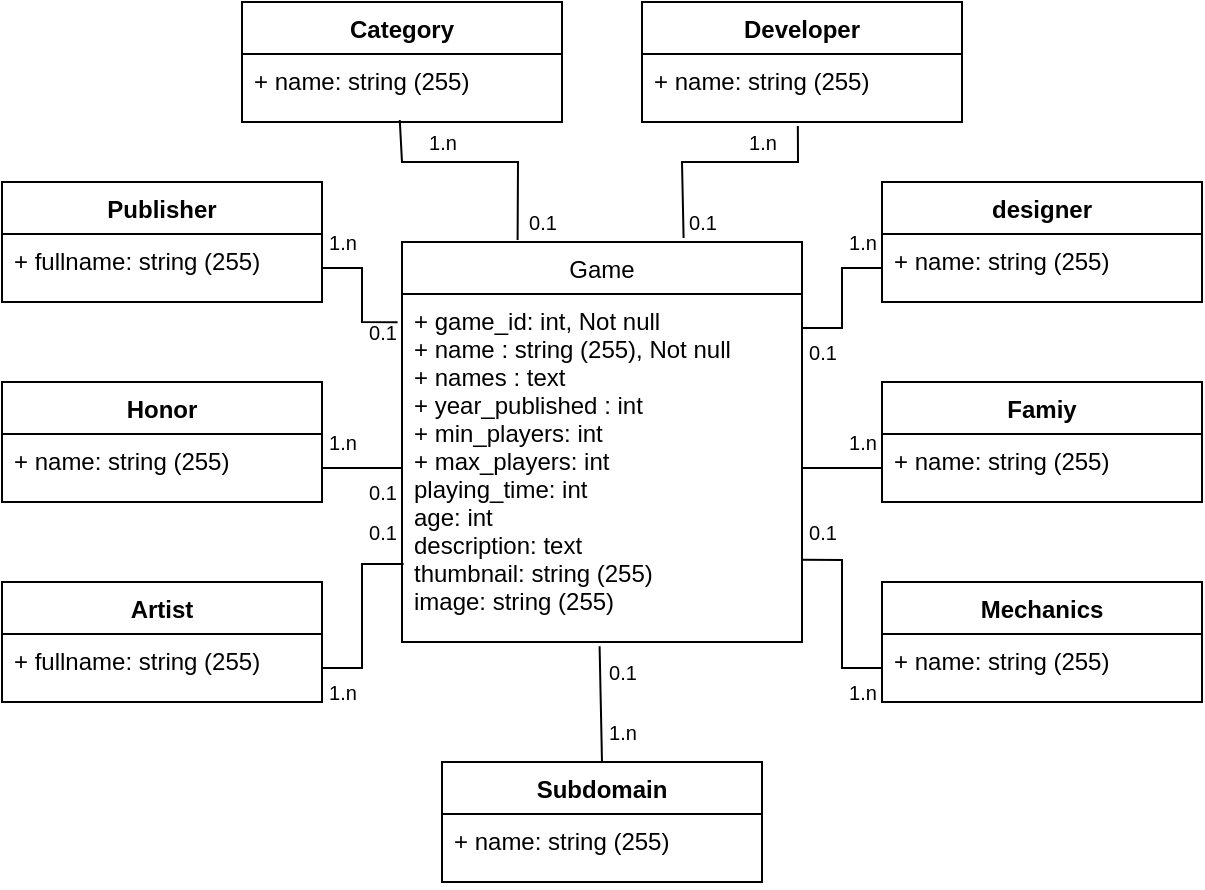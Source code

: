 <mxfile>
    <diagram id="HL9vkH3xXSY6ffj1nRD_" name="Page-1">
        <mxGraphModel dx="640" dy="693" grid="1" gridSize="10" guides="1" tooltips="1" connect="1" arrows="1" fold="1" page="1" pageScale="1" pageWidth="827" pageHeight="1169" math="0" shadow="0">
            <root>
                <mxCell id="0"/>
                <mxCell id="1" parent="0"/>
                <mxCell id="36" style="edgeStyle=none;rounded=0;html=1;exitX=0.289;exitY=-0.005;exitDx=0;exitDy=0;entryX=0.493;entryY=0.971;entryDx=0;entryDy=0;entryPerimeter=0;endArrow=none;endFill=0;exitPerimeter=0;" edge="1" parent="1" source="4" target="15">
                    <mxGeometry relative="1" as="geometry">
                        <Array as="points">
                            <mxPoint x="398" y="200"/>
                            <mxPoint x="340" y="200"/>
                        </Array>
                    </mxGeometry>
                </mxCell>
                <mxCell id="37" style="edgeStyle=none;rounded=0;html=1;exitX=0.704;exitY=-0.01;exitDx=0;exitDy=0;entryX=0.487;entryY=1.059;entryDx=0;entryDy=0;entryPerimeter=0;endArrow=none;endFill=0;exitPerimeter=0;" edge="1" parent="1" source="4" target="21">
                    <mxGeometry relative="1" as="geometry">
                        <Array as="points">
                            <mxPoint x="480" y="200"/>
                            <mxPoint x="538" y="200"/>
                        </Array>
                    </mxGeometry>
                </mxCell>
                <mxCell id="4" value="Game" style="swimlane;fontStyle=0;childLayout=stackLayout;horizontal=1;startSize=26;fillColor=none;horizontalStack=0;resizeParent=1;resizeParentMax=0;resizeLast=0;collapsible=1;marginBottom=0;" vertex="1" parent="1">
                    <mxGeometry x="340" y="240" width="200" height="200" as="geometry"/>
                </mxCell>
                <mxCell id="5" value="+ game_id: int, Not null&#10;+ name : string (255), Not null&#10;+ names : text&#10;+ year_published : int&#10;+ min_players: int&#10;+ max_players: int&#10;playing_time: int&#10;age: int&#10;description: text&#10;thumbnail: string (255)&#10;image: string (255)&#10;" style="text;strokeColor=none;fillColor=none;align=left;verticalAlign=top;spacingLeft=4;spacingRight=4;overflow=hidden;rotatable=0;points=[[0,0.5],[1,0.5]];portConstraint=eastwest;" vertex="1" parent="4">
                    <mxGeometry y="26" width="200" height="174" as="geometry"/>
                </mxCell>
                <mxCell id="8" value="Publisher" style="swimlane;fontStyle=1;align=center;verticalAlign=top;childLayout=stackLayout;horizontal=1;startSize=26;horizontalStack=0;resizeParent=1;resizeParentMax=0;resizeLast=0;collapsible=1;marginBottom=0;" vertex="1" parent="1">
                    <mxGeometry x="140" y="210" width="160" height="60" as="geometry"/>
                </mxCell>
                <mxCell id="9" value="+ fullname: string (255)" style="text;strokeColor=none;fillColor=none;align=left;verticalAlign=top;spacingLeft=4;spacingRight=4;overflow=hidden;rotatable=0;points=[[0,0.5],[1,0.5]];portConstraint=eastwest;" vertex="1" parent="8">
                    <mxGeometry y="26" width="160" height="34" as="geometry"/>
                </mxCell>
                <mxCell id="12" value="Artist" style="swimlane;fontStyle=1;align=center;verticalAlign=top;childLayout=stackLayout;horizontal=1;startSize=26;horizontalStack=0;resizeParent=1;resizeParentMax=0;resizeLast=0;collapsible=1;marginBottom=0;" vertex="1" parent="1">
                    <mxGeometry x="140" y="410" width="160" height="60" as="geometry"/>
                </mxCell>
                <mxCell id="13" value="+ fullname: string (255)" style="text;strokeColor=none;fillColor=none;align=left;verticalAlign=top;spacingLeft=4;spacingRight=4;overflow=hidden;rotatable=0;points=[[0,0.5],[1,0.5]];portConstraint=eastwest;" vertex="1" parent="12">
                    <mxGeometry y="26" width="160" height="34" as="geometry"/>
                </mxCell>
                <mxCell id="14" value="Category" style="swimlane;fontStyle=1;align=center;verticalAlign=top;childLayout=stackLayout;horizontal=1;startSize=26;horizontalStack=0;resizeParent=1;resizeParentMax=0;resizeLast=0;collapsible=1;marginBottom=0;" vertex="1" parent="1">
                    <mxGeometry x="260" y="120" width="160" height="60" as="geometry"/>
                </mxCell>
                <mxCell id="15" value="+ name: string (255)" style="text;strokeColor=none;fillColor=none;align=left;verticalAlign=top;spacingLeft=4;spacingRight=4;overflow=hidden;rotatable=0;points=[[0,0.5],[1,0.5]];portConstraint=eastwest;" vertex="1" parent="14">
                    <mxGeometry y="26" width="160" height="34" as="geometry"/>
                </mxCell>
                <mxCell id="16" value="Mechanics" style="swimlane;fontStyle=1;align=center;verticalAlign=top;childLayout=stackLayout;horizontal=1;startSize=26;horizontalStack=0;resizeParent=1;resizeParentMax=0;resizeLast=0;collapsible=1;marginBottom=0;" vertex="1" parent="1">
                    <mxGeometry x="580" y="410" width="160" height="60" as="geometry"/>
                </mxCell>
                <mxCell id="17" value="+ name: string (255)" style="text;strokeColor=none;fillColor=none;align=left;verticalAlign=top;spacingLeft=4;spacingRight=4;overflow=hidden;rotatable=0;points=[[0,0.5],[1,0.5]];portConstraint=eastwest;" vertex="1" parent="16">
                    <mxGeometry y="26" width="160" height="34" as="geometry"/>
                </mxCell>
                <mxCell id="18" value="designer" style="swimlane;fontStyle=1;align=center;verticalAlign=top;childLayout=stackLayout;horizontal=1;startSize=26;horizontalStack=0;resizeParent=1;resizeParentMax=0;resizeLast=0;collapsible=1;marginBottom=0;" vertex="1" parent="1">
                    <mxGeometry x="580" y="210" width="160" height="60" as="geometry"/>
                </mxCell>
                <mxCell id="19" value="+ name: string (255)" style="text;strokeColor=none;fillColor=none;align=left;verticalAlign=top;spacingLeft=4;spacingRight=4;overflow=hidden;rotatable=0;points=[[0,0.5],[1,0.5]];portConstraint=eastwest;" vertex="1" parent="18">
                    <mxGeometry y="26" width="160" height="34" as="geometry"/>
                </mxCell>
                <mxCell id="20" value="Developer" style="swimlane;fontStyle=1;align=center;verticalAlign=top;childLayout=stackLayout;horizontal=1;startSize=26;horizontalStack=0;resizeParent=1;resizeParentMax=0;resizeLast=0;collapsible=1;marginBottom=0;" vertex="1" parent="1">
                    <mxGeometry x="460" y="120" width="160" height="60" as="geometry"/>
                </mxCell>
                <mxCell id="21" value="+ name: string (255)" style="text;strokeColor=none;fillColor=none;align=left;verticalAlign=top;spacingLeft=4;spacingRight=4;overflow=hidden;rotatable=0;points=[[0,0.5],[1,0.5]];portConstraint=eastwest;" vertex="1" parent="20">
                    <mxGeometry y="26" width="160" height="34" as="geometry"/>
                </mxCell>
                <mxCell id="22" value="Honor" style="swimlane;fontStyle=1;align=center;verticalAlign=top;childLayout=stackLayout;horizontal=1;startSize=26;horizontalStack=0;resizeParent=1;resizeParentMax=0;resizeLast=0;collapsible=1;marginBottom=0;" vertex="1" parent="1">
                    <mxGeometry x="140" y="310" width="160" height="60" as="geometry"/>
                </mxCell>
                <mxCell id="23" value="+ name: string (255)" style="text;strokeColor=none;fillColor=none;align=left;verticalAlign=top;spacingLeft=4;spacingRight=4;overflow=hidden;rotatable=0;points=[[0,0.5],[1,0.5]];portConstraint=eastwest;" vertex="1" parent="22">
                    <mxGeometry y="26" width="160" height="34" as="geometry"/>
                </mxCell>
                <mxCell id="24" value="Famiy" style="swimlane;fontStyle=1;align=center;verticalAlign=top;childLayout=stackLayout;horizontal=1;startSize=26;horizontalStack=0;resizeParent=1;resizeParentMax=0;resizeLast=0;collapsible=1;marginBottom=0;" vertex="1" parent="1">
                    <mxGeometry x="580" y="310" width="160" height="60" as="geometry"/>
                </mxCell>
                <mxCell id="25" value="+ name: string (255)" style="text;strokeColor=none;fillColor=none;align=left;verticalAlign=top;spacingLeft=4;spacingRight=4;overflow=hidden;rotatable=0;points=[[0,0.5],[1,0.5]];portConstraint=eastwest;" vertex="1" parent="24">
                    <mxGeometry y="26" width="160" height="34" as="geometry"/>
                </mxCell>
                <mxCell id="32" style="edgeStyle=none;rounded=0;html=1;exitX=0.5;exitY=0;exitDx=0;exitDy=0;entryX=0.494;entryY=1.012;entryDx=0;entryDy=0;entryPerimeter=0;endArrow=none;endFill=0;" edge="1" parent="1" source="26" target="5">
                    <mxGeometry relative="1" as="geometry"/>
                </mxCell>
                <mxCell id="26" value="Subdomain" style="swimlane;fontStyle=1;align=center;verticalAlign=top;childLayout=stackLayout;horizontal=1;startSize=26;horizontalStack=0;resizeParent=1;resizeParentMax=0;resizeLast=0;collapsible=1;marginBottom=0;" vertex="1" parent="1">
                    <mxGeometry x="360" y="500" width="160" height="60" as="geometry"/>
                </mxCell>
                <mxCell id="27" value="+ name: string (255)" style="text;strokeColor=none;fillColor=none;align=left;verticalAlign=top;spacingLeft=4;spacingRight=4;overflow=hidden;rotatable=0;points=[[0,0.5],[1,0.5]];portConstraint=eastwest;" vertex="1" parent="26">
                    <mxGeometry y="26" width="160" height="34" as="geometry"/>
                </mxCell>
                <mxCell id="29" style="edgeStyle=none;html=1;exitX=0;exitY=0.5;exitDx=0;exitDy=0;endArrow=none;endFill=0;rounded=0;entryX=0.999;entryY=0.098;entryDx=0;entryDy=0;entryPerimeter=0;" edge="1" parent="1" source="19" target="5">
                    <mxGeometry relative="1" as="geometry">
                        <mxPoint x="580" y="490" as="targetPoint"/>
                        <Array as="points">
                            <mxPoint x="560" y="253"/>
                            <mxPoint x="560" y="283"/>
                        </Array>
                    </mxGeometry>
                </mxCell>
                <mxCell id="30" style="edgeStyle=none;rounded=0;html=1;exitX=1;exitY=0.5;exitDx=0;exitDy=0;endArrow=none;endFill=0;" edge="1" parent="1" source="5" target="25">
                    <mxGeometry relative="1" as="geometry"/>
                </mxCell>
                <mxCell id="31" style="edgeStyle=none;rounded=0;html=1;exitX=0;exitY=0.5;exitDx=0;exitDy=0;entryX=0.999;entryY=0.764;entryDx=0;entryDy=0;entryPerimeter=0;endArrow=none;endFill=0;" edge="1" parent="1" source="17" target="5">
                    <mxGeometry relative="1" as="geometry">
                        <Array as="points">
                            <mxPoint x="560" y="453"/>
                            <mxPoint x="560" y="399"/>
                        </Array>
                    </mxGeometry>
                </mxCell>
                <mxCell id="33" style="edgeStyle=none;rounded=0;html=1;exitX=1;exitY=0.5;exitDx=0;exitDy=0;entryX=0.004;entryY=0.776;entryDx=0;entryDy=0;entryPerimeter=0;endArrow=none;endFill=0;" edge="1" parent="1" source="13" target="5">
                    <mxGeometry relative="1" as="geometry">
                        <Array as="points">
                            <mxPoint x="320" y="453"/>
                            <mxPoint x="320" y="401"/>
                        </Array>
                    </mxGeometry>
                </mxCell>
                <mxCell id="34" style="edgeStyle=none;rounded=0;html=1;exitX=1;exitY=0.5;exitDx=0;exitDy=0;entryX=0;entryY=0.5;entryDx=0;entryDy=0;endArrow=none;endFill=0;" edge="1" parent="1" source="23" target="5">
                    <mxGeometry relative="1" as="geometry"/>
                </mxCell>
                <mxCell id="35" style="edgeStyle=none;rounded=0;html=1;exitX=1;exitY=0.5;exitDx=0;exitDy=0;entryX=-0.011;entryY=0.081;entryDx=0;entryDy=0;entryPerimeter=0;endArrow=none;endFill=0;" edge="1" parent="1" source="9" target="5">
                    <mxGeometry relative="1" as="geometry">
                        <Array as="points">
                            <mxPoint x="320" y="253"/>
                            <mxPoint x="320" y="280"/>
                        </Array>
                    </mxGeometry>
                </mxCell>
                <mxCell id="38" value="&lt;font style=&quot;font-size: 10px;&quot;&gt;0.1&lt;/font&gt;" style="text;html=1;align=center;verticalAlign=middle;resizable=0;points=[];autosize=1;strokeColor=none;fillColor=none;" vertex="1" parent="1">
                    <mxGeometry x="470" y="215" width="40" height="30" as="geometry"/>
                </mxCell>
                <mxCell id="39" value="&lt;font style=&quot;font-size: 10px;&quot;&gt;1.n&lt;/font&gt;" style="text;html=1;align=center;verticalAlign=middle;resizable=0;points=[];autosize=1;strokeColor=none;fillColor=none;" vertex="1" parent="1">
                    <mxGeometry x="500" y="175" width="40" height="30" as="geometry"/>
                </mxCell>
                <mxCell id="40" value="&lt;font style=&quot;font-size: 10px;&quot;&gt;1.n&lt;/font&gt;" style="text;html=1;align=center;verticalAlign=middle;resizable=0;points=[];autosize=1;strokeColor=none;fillColor=none;" vertex="1" parent="1">
                    <mxGeometry x="340" y="175" width="40" height="30" as="geometry"/>
                </mxCell>
                <mxCell id="41" value="&lt;font style=&quot;font-size: 10px;&quot;&gt;1.n&lt;/font&gt;" style="text;html=1;align=center;verticalAlign=middle;resizable=0;points=[];autosize=1;strokeColor=none;fillColor=none;" vertex="1" parent="1">
                    <mxGeometry x="290" y="225" width="40" height="30" as="geometry"/>
                </mxCell>
                <mxCell id="42" value="&lt;font style=&quot;font-size: 10px;&quot;&gt;1.n&lt;/font&gt;" style="text;html=1;align=center;verticalAlign=middle;resizable=0;points=[];autosize=1;strokeColor=none;fillColor=none;" vertex="1" parent="1">
                    <mxGeometry x="290" y="325" width="40" height="30" as="geometry"/>
                </mxCell>
                <mxCell id="43" value="&lt;font style=&quot;font-size: 10px;&quot;&gt;1.n&lt;/font&gt;" style="text;html=1;align=center;verticalAlign=middle;resizable=0;points=[];autosize=1;strokeColor=none;fillColor=none;" vertex="1" parent="1">
                    <mxGeometry x="290" y="450" width="40" height="30" as="geometry"/>
                </mxCell>
                <mxCell id="44" value="&lt;font style=&quot;font-size: 10px;&quot;&gt;1.n&lt;/font&gt;" style="text;html=1;align=center;verticalAlign=middle;resizable=0;points=[];autosize=1;strokeColor=none;fillColor=none;" vertex="1" parent="1">
                    <mxGeometry x="430" y="470" width="40" height="30" as="geometry"/>
                </mxCell>
                <mxCell id="45" value="&lt;font style=&quot;font-size: 10px;&quot;&gt;1.n&lt;/font&gt;" style="text;html=1;align=center;verticalAlign=middle;resizable=0;points=[];autosize=1;strokeColor=none;fillColor=none;" vertex="1" parent="1">
                    <mxGeometry x="550" y="450" width="40" height="30" as="geometry"/>
                </mxCell>
                <mxCell id="46" value="&lt;font style=&quot;font-size: 10px;&quot;&gt;1.n&lt;/font&gt;" style="text;html=1;align=center;verticalAlign=middle;resizable=0;points=[];autosize=1;strokeColor=none;fillColor=none;" vertex="1" parent="1">
                    <mxGeometry x="550" y="325" width="40" height="30" as="geometry"/>
                </mxCell>
                <mxCell id="47" value="&lt;font style=&quot;font-size: 10px;&quot;&gt;1.n&lt;/font&gt;" style="text;html=1;align=center;verticalAlign=middle;resizable=0;points=[];autosize=1;strokeColor=none;fillColor=none;" vertex="1" parent="1">
                    <mxGeometry x="550" y="225" width="40" height="30" as="geometry"/>
                </mxCell>
                <mxCell id="48" value="&lt;font style=&quot;font-size: 10px;&quot;&gt;0.1&lt;/font&gt;" style="text;html=1;align=center;verticalAlign=middle;resizable=0;points=[];autosize=1;strokeColor=none;fillColor=none;" vertex="1" parent="1">
                    <mxGeometry x="390" y="215" width="40" height="30" as="geometry"/>
                </mxCell>
                <mxCell id="49" value="&lt;font style=&quot;font-size: 10px;&quot;&gt;0.1&lt;/font&gt;" style="text;html=1;align=center;verticalAlign=middle;resizable=0;points=[];autosize=1;strokeColor=none;fillColor=none;" vertex="1" parent="1">
                    <mxGeometry x="530" y="280" width="40" height="30" as="geometry"/>
                </mxCell>
                <mxCell id="50" value="&lt;font style=&quot;font-size: 10px;&quot;&gt;0.1&lt;/font&gt;" style="text;html=1;align=center;verticalAlign=middle;resizable=0;points=[];autosize=1;strokeColor=none;fillColor=none;" vertex="1" parent="1">
                    <mxGeometry x="530" y="370" width="40" height="30" as="geometry"/>
                </mxCell>
                <mxCell id="51" value="&lt;font style=&quot;font-size: 10px;&quot;&gt;0.1&lt;/font&gt;" style="text;html=1;align=center;verticalAlign=middle;resizable=0;points=[];autosize=1;strokeColor=none;fillColor=none;" vertex="1" parent="1">
                    <mxGeometry x="430" y="440" width="40" height="30" as="geometry"/>
                </mxCell>
                <mxCell id="52" value="&lt;font style=&quot;font-size: 10px;&quot;&gt;0.1&lt;/font&gt;" style="text;html=1;align=center;verticalAlign=middle;resizable=0;points=[];autosize=1;strokeColor=none;fillColor=none;" vertex="1" parent="1">
                    <mxGeometry x="310" y="370" width="40" height="30" as="geometry"/>
                </mxCell>
                <mxCell id="53" value="&lt;font style=&quot;font-size: 10px;&quot;&gt;0.1&lt;/font&gt;" style="text;html=1;align=center;verticalAlign=middle;resizable=0;points=[];autosize=1;strokeColor=none;fillColor=none;" vertex="1" parent="1">
                    <mxGeometry x="310" y="350" width="40" height="30" as="geometry"/>
                </mxCell>
                <mxCell id="54" value="&lt;font style=&quot;font-size: 10px;&quot;&gt;0.1&lt;/font&gt;" style="text;html=1;align=center;verticalAlign=middle;resizable=0;points=[];autosize=1;strokeColor=none;fillColor=none;" vertex="1" parent="1">
                    <mxGeometry x="310" y="270" width="40" height="30" as="geometry"/>
                </mxCell>
            </root>
        </mxGraphModel>
    </diagram>
</mxfile>